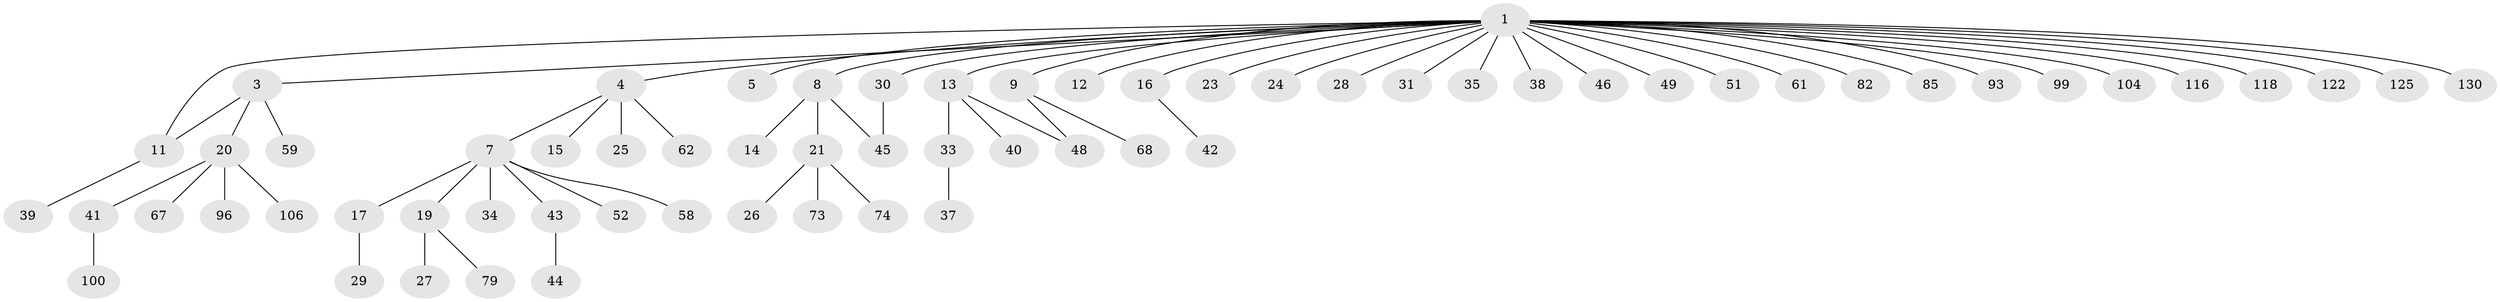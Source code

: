 // original degree distribution, {28: 0.007692307692307693, 4: 0.03076923076923077, 10: 0.007692307692307693, 7: 0.015384615384615385, 3: 0.1, 1: 0.6, 6: 0.015384615384615385, 2: 0.2, 5: 0.023076923076923078}
// Generated by graph-tools (version 1.1) at 2025/18/03/04/25 18:18:02]
// undirected, 65 vertices, 67 edges
graph export_dot {
graph [start="1"]
  node [color=gray90,style=filled];
  1 [super="+2"];
  3 [super="+53+18+36+108+109+22"];
  4 [super="+75+10+6"];
  5 [super="+90+110"];
  7 [super="+47"];
  8;
  9 [super="+115+63"];
  11 [super="+83+65+60+57"];
  12;
  13 [super="+32+114+77"];
  14 [super="+76"];
  15;
  16 [super="+91"];
  17;
  19;
  20;
  21 [super="+86"];
  23 [super="+55+56"];
  24;
  25;
  26 [super="+50"];
  27 [super="+88"];
  28;
  29 [super="+101"];
  30 [super="+94"];
  31;
  33;
  34;
  35;
  37;
  38;
  39;
  40;
  41;
  42;
  43;
  44;
  45 [super="+71+103"];
  46 [super="+66+89"];
  48 [super="+87"];
  49;
  51 [super="+127"];
  52;
  58;
  59 [super="+95+121+124"];
  61;
  62 [super="+72+98+92+84"];
  67;
  68;
  73;
  74;
  79 [super="+81"];
  82 [super="+97+129"];
  85;
  93 [super="+128"];
  96;
  99;
  100;
  104;
  106;
  116;
  118;
  122;
  125;
  130;
  1 -- 3;
  1 -- 4;
  1 -- 5;
  1 -- 9;
  1 -- 11;
  1 -- 13;
  1 -- 16;
  1 -- 23;
  1 -- 24;
  1 -- 28;
  1 -- 30;
  1 -- 35;
  1 -- 38;
  1 -- 46;
  1 -- 49;
  1 -- 51;
  1 -- 61;
  1 -- 82;
  1 -- 85;
  1 -- 93;
  1 -- 99;
  1 -- 104;
  1 -- 116;
  1 -- 118;
  1 -- 122;
  1 -- 125;
  1 -- 130;
  1 -- 8;
  1 -- 12;
  1 -- 31;
  3 -- 20;
  3 -- 59;
  3 -- 11;
  4 -- 7;
  4 -- 25;
  4 -- 62;
  4 -- 15;
  7 -- 17;
  7 -- 19;
  7 -- 34;
  7 -- 43;
  7 -- 52;
  7 -- 58;
  8 -- 14;
  8 -- 21;
  8 -- 45;
  9 -- 48;
  9 -- 68;
  11 -- 39;
  13 -- 33;
  13 -- 40;
  13 -- 48;
  16 -- 42;
  17 -- 29;
  19 -- 27;
  19 -- 79;
  20 -- 41;
  20 -- 67;
  20 -- 96;
  20 -- 106;
  21 -- 26;
  21 -- 73;
  21 -- 74;
  30 -- 45;
  33 -- 37;
  41 -- 100;
  43 -- 44;
}
